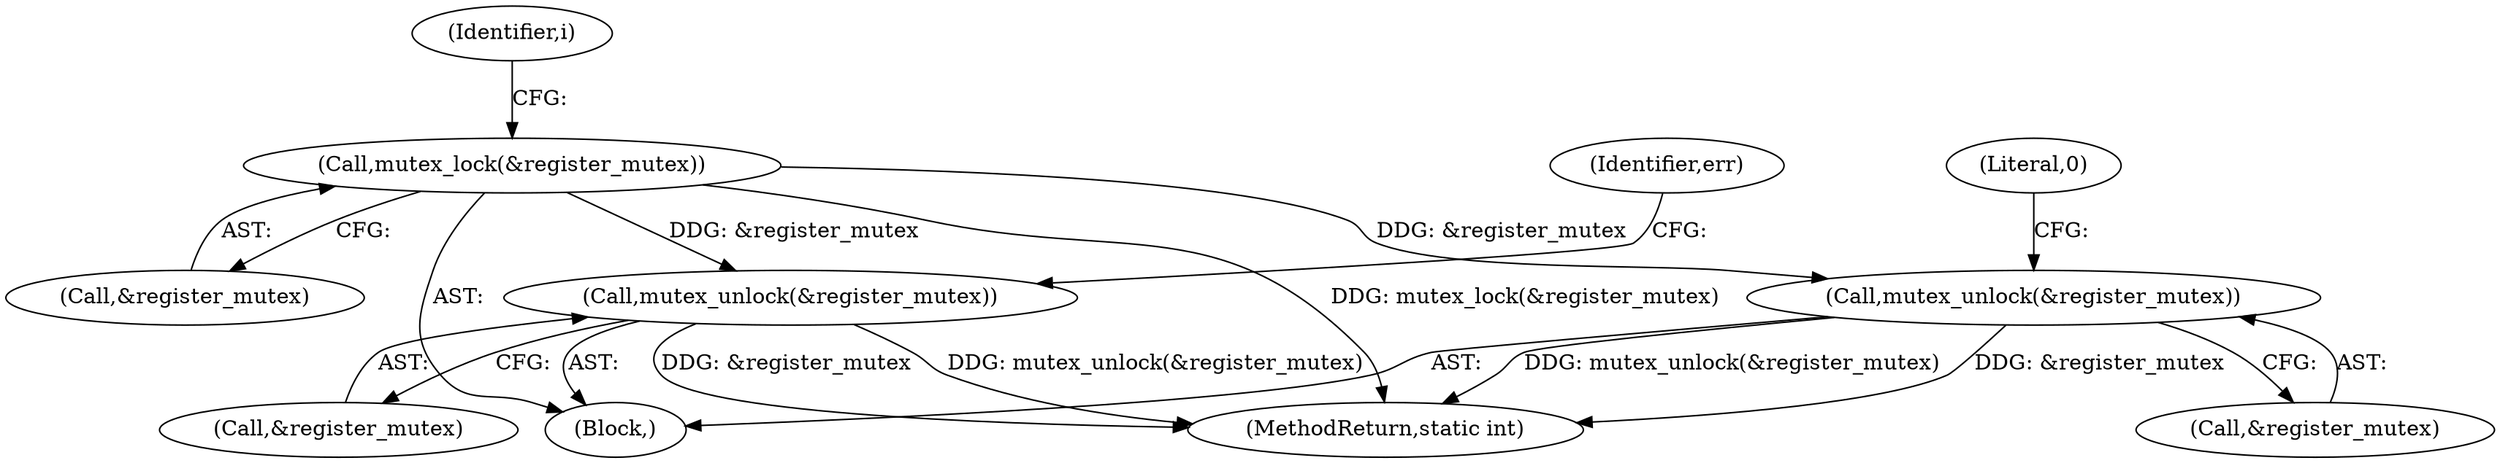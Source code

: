 digraph "0_linux_5f8cf712582617d523120df67d392059eaf2fc4b@API" {
"1000204" [label="(Call,mutex_lock(&register_mutex))"];
"1000482" [label="(Call,mutex_unlock(&register_mutex))"];
"1000505" [label="(Call,mutex_unlock(&register_mutex))"];
"1000205" [label="(Call,&register_mutex)"];
"1000505" [label="(Call,mutex_unlock(&register_mutex))"];
"1000506" [label="(Call,&register_mutex)"];
"1000482" [label="(Call,mutex_unlock(&register_mutex))"];
"1000483" [label="(Call,&register_mutex)"];
"1000204" [label="(Call,mutex_lock(&register_mutex))"];
"1000509" [label="(Identifier,err)"];
"1000112" [label="(Block,)"];
"1000486" [label="(Literal,0)"];
"1000510" [label="(MethodReturn,static int)"];
"1000209" [label="(Identifier,i)"];
"1000204" -> "1000112"  [label="AST: "];
"1000204" -> "1000205"  [label="CFG: "];
"1000205" -> "1000204"  [label="AST: "];
"1000209" -> "1000204"  [label="CFG: "];
"1000204" -> "1000510"  [label="DDG: mutex_lock(&register_mutex)"];
"1000204" -> "1000482"  [label="DDG: &register_mutex"];
"1000204" -> "1000505"  [label="DDG: &register_mutex"];
"1000482" -> "1000112"  [label="AST: "];
"1000482" -> "1000483"  [label="CFG: "];
"1000483" -> "1000482"  [label="AST: "];
"1000486" -> "1000482"  [label="CFG: "];
"1000482" -> "1000510"  [label="DDG: &register_mutex"];
"1000482" -> "1000510"  [label="DDG: mutex_unlock(&register_mutex)"];
"1000505" -> "1000112"  [label="AST: "];
"1000505" -> "1000506"  [label="CFG: "];
"1000506" -> "1000505"  [label="AST: "];
"1000509" -> "1000505"  [label="CFG: "];
"1000505" -> "1000510"  [label="DDG: &register_mutex"];
"1000505" -> "1000510"  [label="DDG: mutex_unlock(&register_mutex)"];
}
